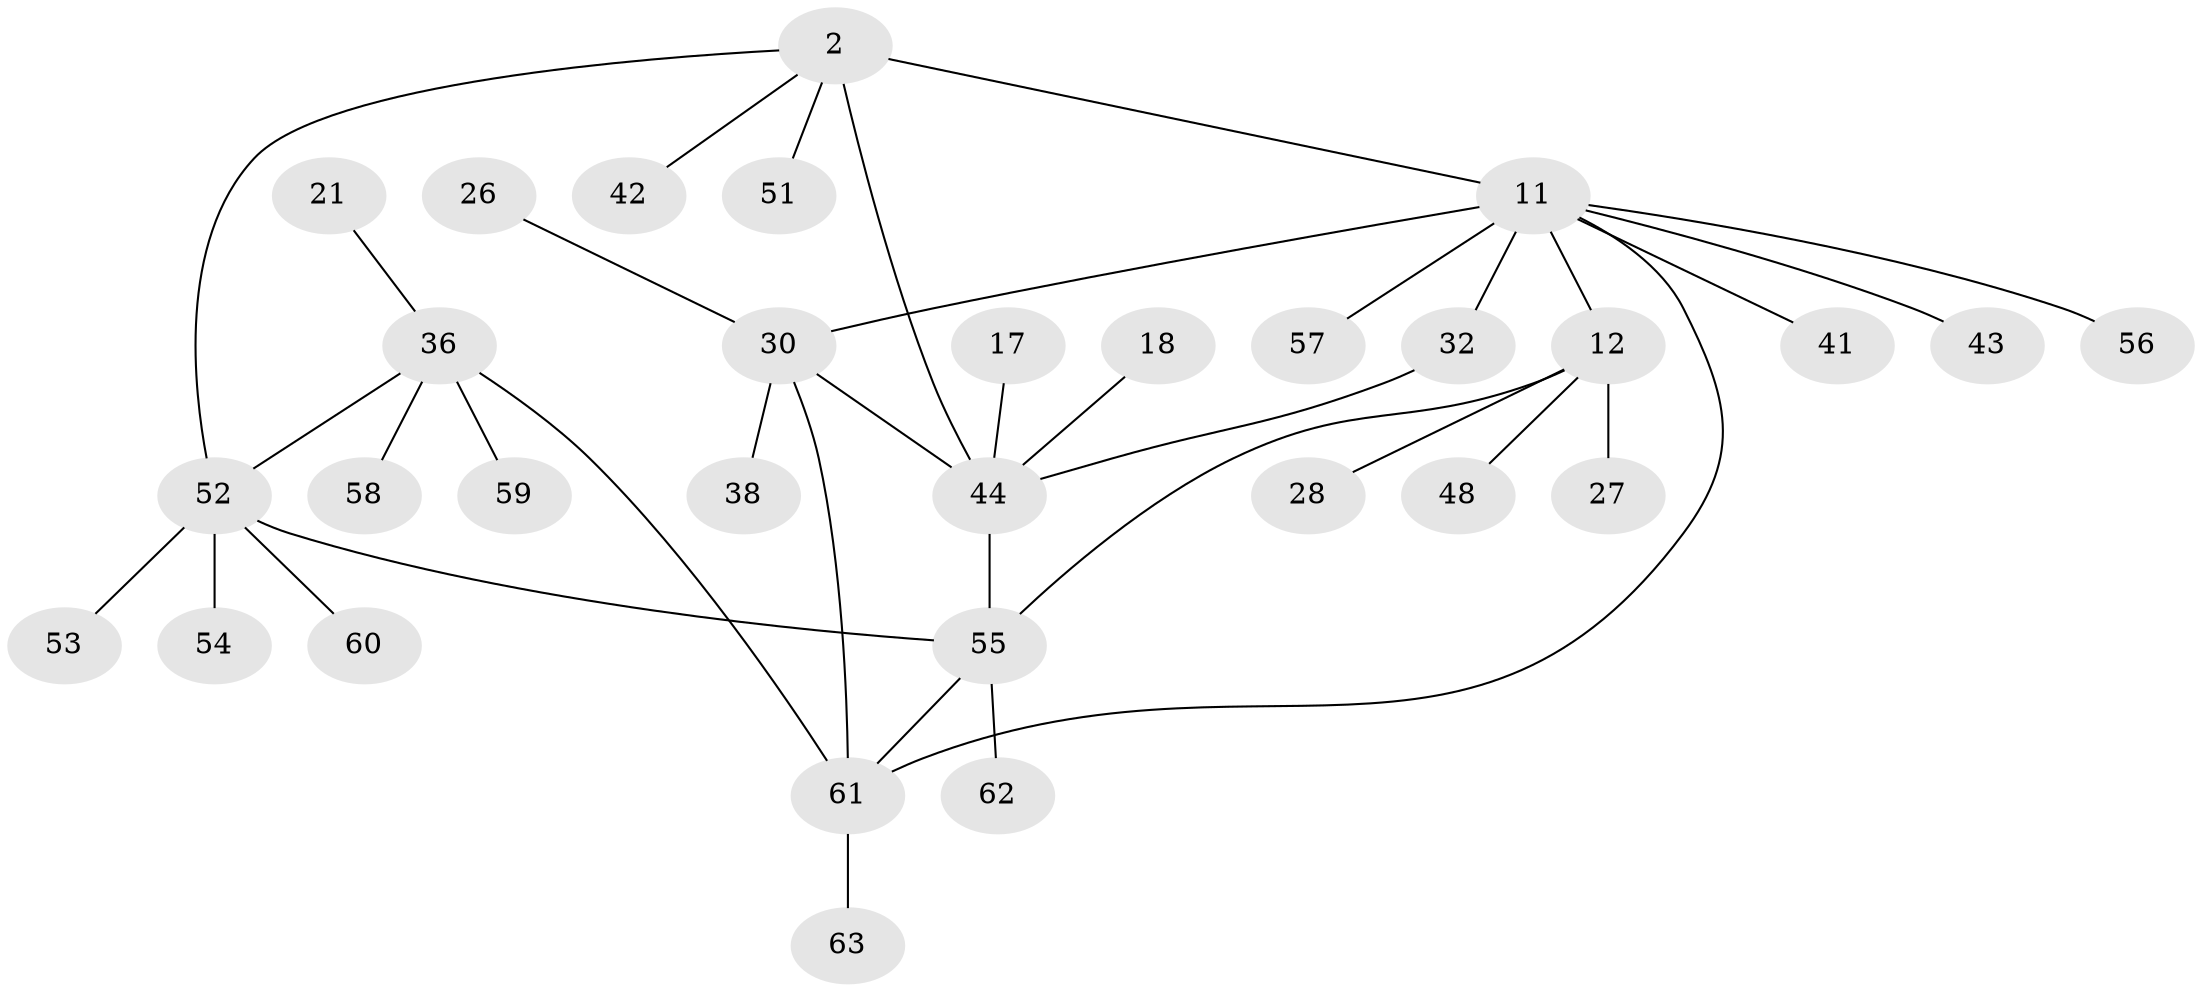 // original degree distribution, {6: 0.06349206349206349, 8: 0.031746031746031744, 5: 0.06349206349206349, 7: 0.031746031746031744, 10: 0.015873015873015872, 4: 0.031746031746031744, 1: 0.5396825396825397, 2: 0.19047619047619047, 3: 0.031746031746031744}
// Generated by graph-tools (version 1.1) at 2025/54/03/09/25 04:54:30]
// undirected, 31 vertices, 37 edges
graph export_dot {
graph [start="1"]
  node [color=gray90,style=filled];
  2;
  11 [super="+10+5"];
  12;
  17;
  18;
  21 [super="+19"];
  26;
  27;
  28;
  30 [super="+6"];
  32;
  36 [super="+25+15+20"];
  38;
  41;
  42;
  43;
  44 [super="+9"];
  48 [super="+46"];
  51 [super="+35"];
  52 [super="+37+47"];
  53;
  54;
  55 [super="+31+7+16+33+34+50"];
  56;
  57;
  58;
  59 [super="+22+45"];
  60 [super="+23"];
  61 [super="+14"];
  62 [super="+49"];
  63;
  2 -- 11 [weight=2];
  2 -- 42;
  2 -- 44 [weight=2];
  2 -- 51;
  2 -- 52 [weight=2];
  11 -- 12 [weight=2];
  11 -- 56 [weight=2];
  11 -- 32;
  11 -- 30 [weight=3];
  11 -- 41;
  11 -- 43;
  11 -- 57;
  11 -- 61;
  12 -- 27;
  12 -- 28;
  12 -- 48;
  12 -- 55;
  17 -- 44;
  18 -- 44;
  21 -- 36;
  26 -- 30;
  30 -- 38;
  30 -- 44;
  30 -- 61;
  32 -- 44;
  36 -- 58;
  36 -- 59;
  36 -- 52;
  36 -- 61 [weight=2];
  44 -- 55 [weight=2];
  52 -- 53;
  52 -- 54;
  52 -- 55;
  52 -- 60;
  55 -- 62;
  55 -- 61;
  61 -- 63;
}
